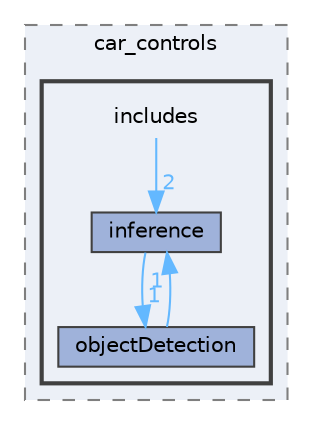 digraph "apps/car_controls/includes"
{
 // LATEX_PDF_SIZE
  bgcolor="transparent";
  edge [fontname=Helvetica,fontsize=10,labelfontname=Helvetica,labelfontsize=10];
  node [fontname=Helvetica,fontsize=10,shape=box,height=0.2,width=0.4];
  compound=true
  subgraph clusterdir_3a73acc705ac82e894010e833d7f3973 {
    graph [ bgcolor="#ecf0f7", pencolor="grey50", label="car_controls", fontname=Helvetica,fontsize=10 style="filled,dashed", URL="dir_3a73acc705ac82e894010e833d7f3973.html",tooltip=""]
  subgraph clusterdir_8ea8c5fce4af4e3cde6c27b4e1cbd2c6 {
    graph [ bgcolor="#ecf0f7", pencolor="grey25", label="", fontname=Helvetica,fontsize=10 style="filled,bold", URL="dir_8ea8c5fce4af4e3cde6c27b4e1cbd2c6.html",tooltip=""]
    dir_8ea8c5fce4af4e3cde6c27b4e1cbd2c6 [shape=plaintext, label="includes"];
  dir_6d5a5493d372caaaf94eeb34bf93170a [label="inference", fillcolor="#9fb2da", color="grey25", style="filled", URL="dir_6d5a5493d372caaaf94eeb34bf93170a.html",tooltip=""];
  dir_08fd08e5658b4fe1f18d929448e8883b [label="objectDetection", fillcolor="#9fb2da", color="grey25", style="filled", URL="dir_08fd08e5658b4fe1f18d929448e8883b.html",tooltip=""];
  }
  }
  dir_8ea8c5fce4af4e3cde6c27b4e1cbd2c6->dir_6d5a5493d372caaaf94eeb34bf93170a [headlabel="2", labeldistance=1.5 headhref="dir_000022_000024.html" href="dir_000022_000024.html" color="steelblue1" fontcolor="steelblue1"];
  dir_6d5a5493d372caaaf94eeb34bf93170a->dir_08fd08e5658b4fe1f18d929448e8883b [headlabel="1", labeldistance=1.5 headhref="dir_000024_000034.html" href="dir_000024_000034.html" color="steelblue1" fontcolor="steelblue1"];
  dir_08fd08e5658b4fe1f18d929448e8883b->dir_6d5a5493d372caaaf94eeb34bf93170a [headlabel="1", labeldistance=1.5 headhref="dir_000034_000024.html" href="dir_000034_000024.html" color="steelblue1" fontcolor="steelblue1"];
}
